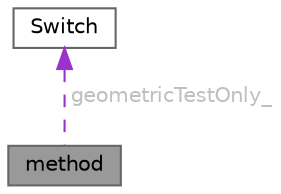 digraph "method"
{
 // LATEX_PDF_SIZE
  bgcolor="transparent";
  edge [fontname=Helvetica,fontsize=10,labelfontname=Helvetica,labelfontsize=10];
  node [fontname=Helvetica,fontsize=10,shape=box,height=0.2,width=0.4];
  Node1 [id="Node000001",label="method",height=0.2,width=0.4,color="gray40", fillcolor="grey60", style="filled", fontcolor="black",tooltip="Abstract base for run-time selectable surface feature extraction methods."];
  Node2 -> Node1 [id="edge1_Node000001_Node000002",dir="back",color="darkorchid3",style="dashed",tooltip=" ",label=" geometricTestOnly_",fontcolor="grey" ];
  Node2 [id="Node000002",label="Switch",height=0.2,width=0.4,color="gray40", fillcolor="white", style="filled",URL="$classFoam_1_1Switch.html",tooltip="A simple wrapper around bool so that it can be read as a word: true/false, on/off,..."];
}
